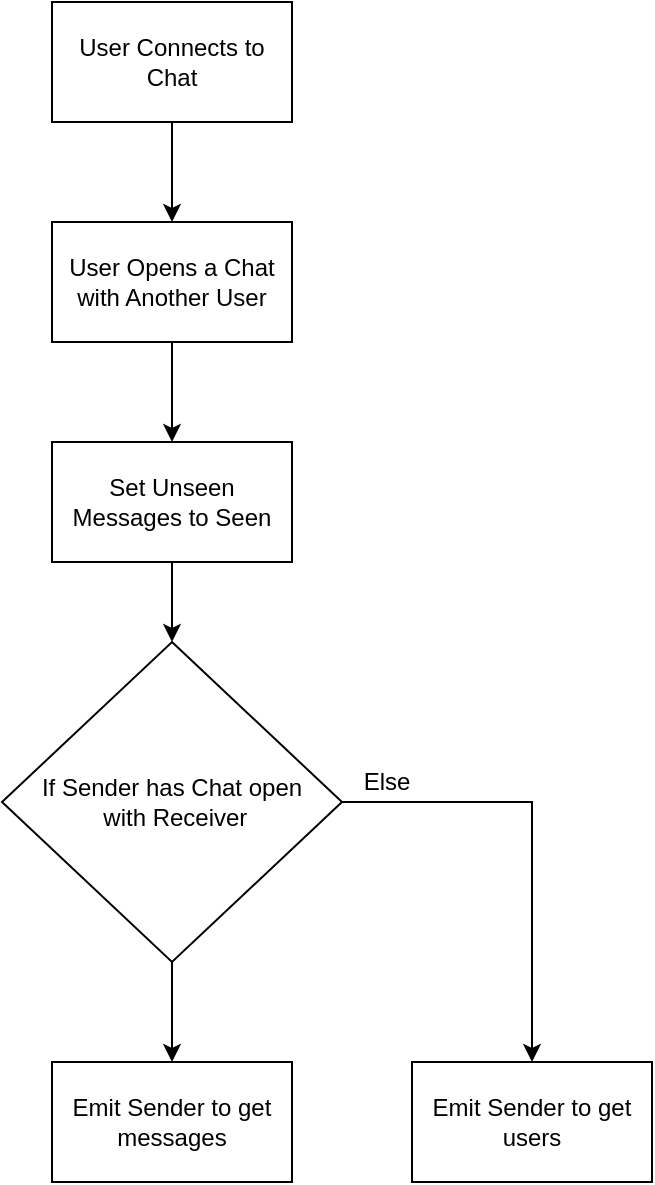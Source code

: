 <mxfile version="22.1.11" type="device">
  <diagram name="Page-1" id="h6x8shMLzg4MHrVD2D5i">
    <mxGraphModel dx="1036" dy="614" grid="1" gridSize="10" guides="1" tooltips="1" connect="1" arrows="1" fold="1" page="1" pageScale="1" pageWidth="850" pageHeight="1100" math="0" shadow="0">
      <root>
        <mxCell id="0" />
        <mxCell id="1" parent="0" />
        <mxCell id="KwtfFM4vp8VYnVF93vCt-3" style="edgeStyle=orthogonalEdgeStyle;rounded=0;orthogonalLoop=1;jettySize=auto;html=1;exitX=0.5;exitY=1;exitDx=0;exitDy=0;entryX=0.5;entryY=0;entryDx=0;entryDy=0;" parent="1" source="KwtfFM4vp8VYnVF93vCt-1" target="KwtfFM4vp8VYnVF93vCt-2" edge="1">
          <mxGeometry relative="1" as="geometry" />
        </mxCell>
        <mxCell id="KwtfFM4vp8VYnVF93vCt-1" value="User Connects to Chat&lt;br&gt;" style="rounded=0;whiteSpace=wrap;html=1;" parent="1" vertex="1">
          <mxGeometry x="330" y="70" width="120" height="60" as="geometry" />
        </mxCell>
        <mxCell id="KwtfFM4vp8VYnVF93vCt-5" style="edgeStyle=orthogonalEdgeStyle;rounded=0;orthogonalLoop=1;jettySize=auto;html=1;exitX=0.5;exitY=1;exitDx=0;exitDy=0;entryX=0.5;entryY=0;entryDx=0;entryDy=0;" parent="1" source="KwtfFM4vp8VYnVF93vCt-2" target="KwtfFM4vp8VYnVF93vCt-4" edge="1">
          <mxGeometry relative="1" as="geometry" />
        </mxCell>
        <mxCell id="KwtfFM4vp8VYnVF93vCt-2" value="User Opens a Chat with Another User" style="rounded=0;whiteSpace=wrap;html=1;" parent="1" vertex="1">
          <mxGeometry x="330" y="180" width="120" height="60" as="geometry" />
        </mxCell>
        <mxCell id="KwtfFM4vp8VYnVF93vCt-7" style="edgeStyle=orthogonalEdgeStyle;rounded=0;orthogonalLoop=1;jettySize=auto;html=1;exitX=0.5;exitY=1;exitDx=0;exitDy=0;entryX=0.5;entryY=0;entryDx=0;entryDy=0;" parent="1" source="KwtfFM4vp8VYnVF93vCt-4" target="KwtfFM4vp8VYnVF93vCt-6" edge="1">
          <mxGeometry relative="1" as="geometry" />
        </mxCell>
        <mxCell id="KwtfFM4vp8VYnVF93vCt-4" value="Set Unseen Messages to Seen" style="rounded=0;whiteSpace=wrap;html=1;" parent="1" vertex="1">
          <mxGeometry x="330" y="290" width="120" height="60" as="geometry" />
        </mxCell>
        <mxCell id="KwtfFM4vp8VYnVF93vCt-9" style="edgeStyle=orthogonalEdgeStyle;rounded=0;orthogonalLoop=1;jettySize=auto;html=1;exitX=0.5;exitY=1;exitDx=0;exitDy=0;entryX=0.5;entryY=0;entryDx=0;entryDy=0;" parent="1" source="KwtfFM4vp8VYnVF93vCt-6" target="KwtfFM4vp8VYnVF93vCt-8" edge="1">
          <mxGeometry relative="1" as="geometry" />
        </mxCell>
        <mxCell id="0LT4z6laYTkM9eoYRebM-2" style="edgeStyle=orthogonalEdgeStyle;rounded=0;orthogonalLoop=1;jettySize=auto;html=1;exitX=1;exitY=0.5;exitDx=0;exitDy=0;entryX=0.5;entryY=0;entryDx=0;entryDy=0;" edge="1" parent="1" source="KwtfFM4vp8VYnVF93vCt-6" target="0LT4z6laYTkM9eoYRebM-1">
          <mxGeometry relative="1" as="geometry" />
        </mxCell>
        <mxCell id="KwtfFM4vp8VYnVF93vCt-6" value="If Sender has Chat open&lt;br&gt;&amp;nbsp;with Receiver" style="rhombus;whiteSpace=wrap;html=1;" parent="1" vertex="1">
          <mxGeometry x="305" y="390" width="170" height="160" as="geometry" />
        </mxCell>
        <mxCell id="KwtfFM4vp8VYnVF93vCt-8" value="Emit Sender to get messages&lt;br&gt;" style="rounded=0;whiteSpace=wrap;html=1;" parent="1" vertex="1">
          <mxGeometry x="330" y="600" width="120" height="60" as="geometry" />
        </mxCell>
        <mxCell id="0LT4z6laYTkM9eoYRebM-1" value="Emit Sender to get users" style="rounded=0;whiteSpace=wrap;html=1;" vertex="1" parent="1">
          <mxGeometry x="510" y="600" width="120" height="60" as="geometry" />
        </mxCell>
        <mxCell id="0LT4z6laYTkM9eoYRebM-3" value="Else" style="text;html=1;strokeColor=none;fillColor=none;align=center;verticalAlign=middle;whiteSpace=wrap;rounded=0;" vertex="1" parent="1">
          <mxGeometry x="475" y="450" width="45" height="20" as="geometry" />
        </mxCell>
      </root>
    </mxGraphModel>
  </diagram>
</mxfile>
